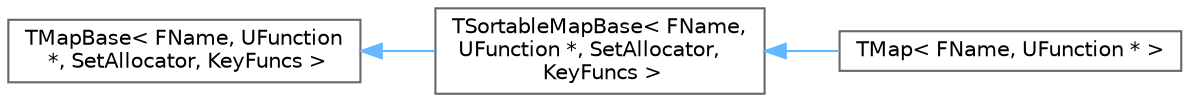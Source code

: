 digraph "Graphical Class Hierarchy"
{
 // INTERACTIVE_SVG=YES
 // LATEX_PDF_SIZE
  bgcolor="transparent";
  edge [fontname=Helvetica,fontsize=10,labelfontname=Helvetica,labelfontsize=10];
  node [fontname=Helvetica,fontsize=10,shape=box,height=0.2,width=0.4];
  rankdir="LR";
  Node0 [id="Node000000",label="TMapBase\< FName, UFunction\l *, SetAllocator, KeyFuncs \>",height=0.2,width=0.4,color="grey40", fillcolor="white", style="filled",URL="$d8/dad/classTMapBase.html",tooltip=" "];
  Node0 -> Node1 [id="edge7055_Node000000_Node000001",dir="back",color="steelblue1",style="solid",tooltip=" "];
  Node1 [id="Node000001",label="TSortableMapBase\< FName,\l UFunction *, SetAllocator,\l KeyFuncs \>",height=0.2,width=0.4,color="grey40", fillcolor="white", style="filled",URL="$de/df5/classTSortableMapBase.html",tooltip=" "];
  Node1 -> Node2 [id="edge7056_Node000001_Node000002",dir="back",color="steelblue1",style="solid",tooltip=" "];
  Node2 [id="Node000002",label="TMap\< FName, UFunction * \>",height=0.2,width=0.4,color="grey40", fillcolor="white", style="filled",URL="$d8/da9/classTMap.html",tooltip=" "];
}
